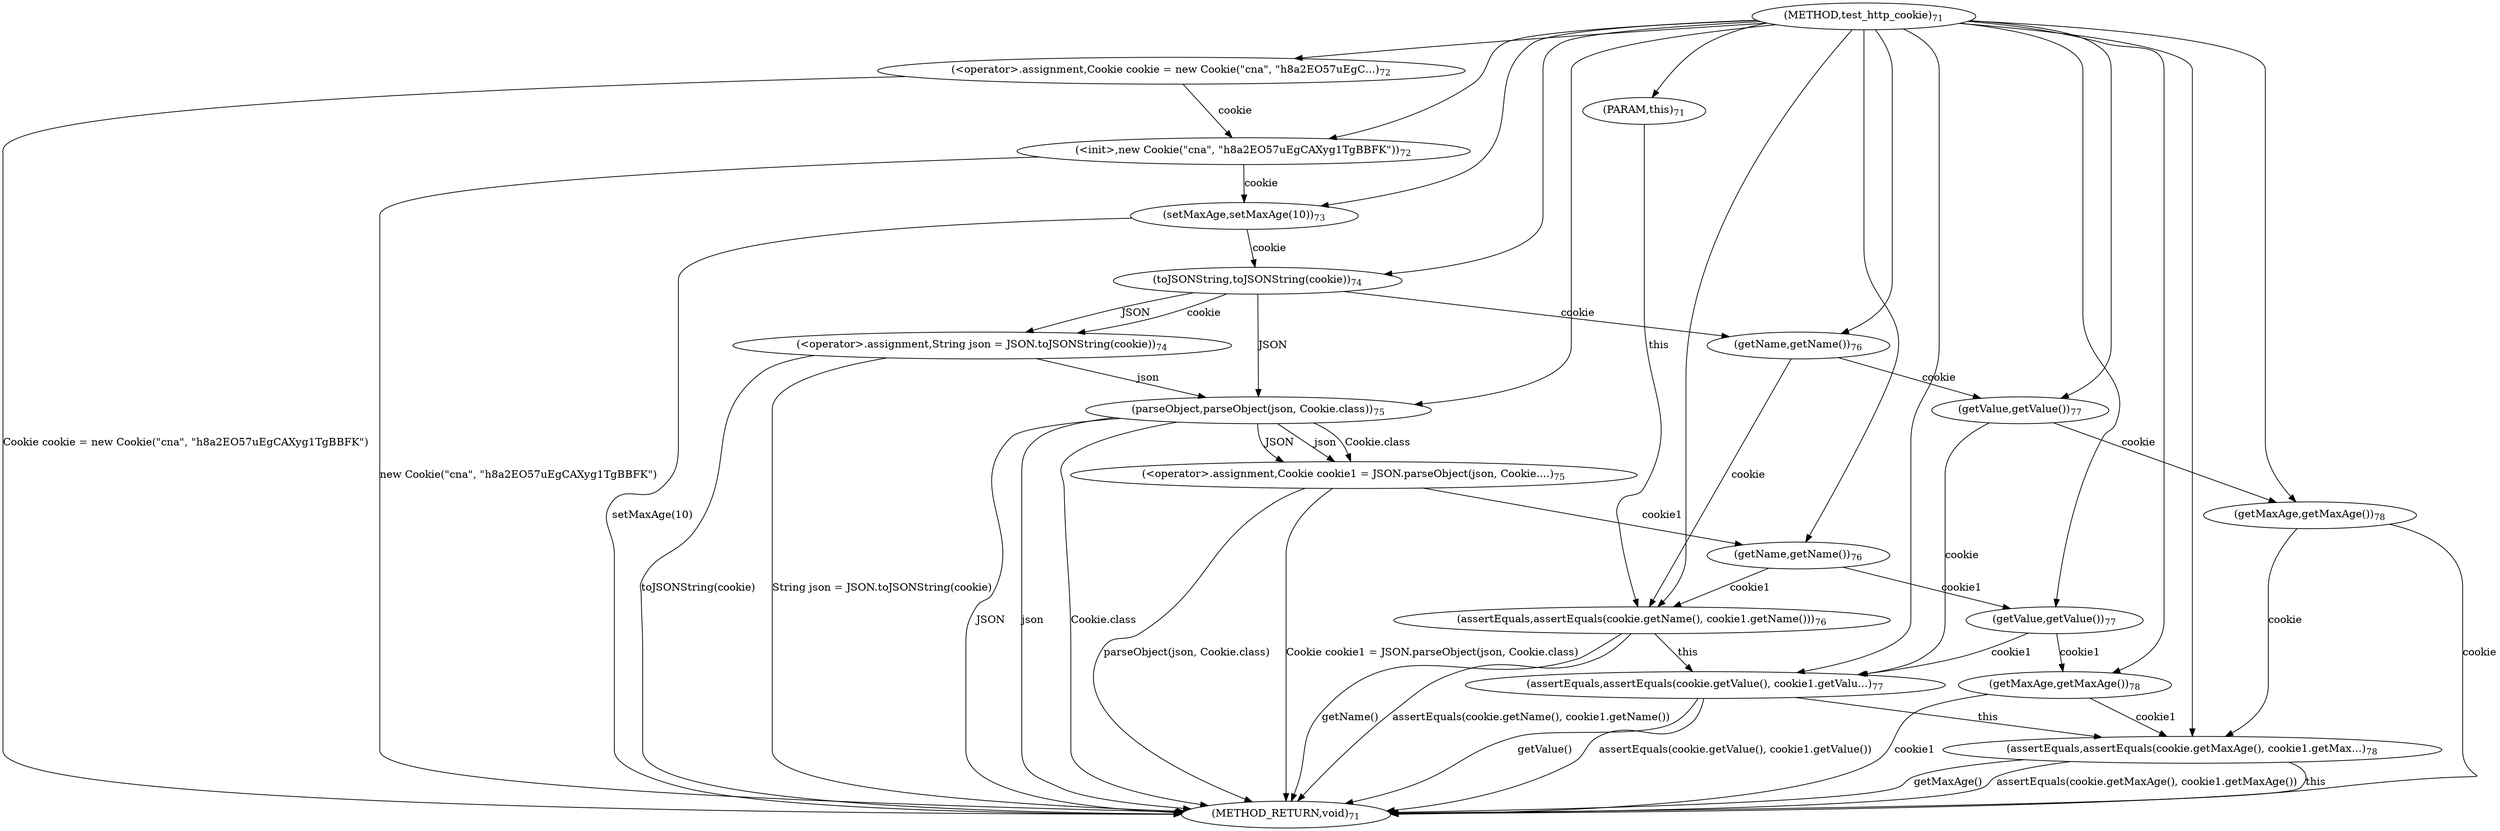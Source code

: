 digraph "test_http_cookie" {  
"191" [label = <(METHOD,test_http_cookie)<SUB>71</SUB>> ]
"236" [label = <(METHOD_RETURN,void)<SUB>71</SUB>> ]
"16" [label = <(PARAM,this)<SUB>71</SUB>> ]
"194" [label = <(&lt;operator&gt;.assignment,Cookie cookie = new Cookie(&quot;cna&quot;, &quot;h8a2EO57uEgC...)<SUB>72</SUB>> ]
"197" [label = <(&lt;init&gt;,new Cookie(&quot;cna&quot;, &quot;h8a2EO57uEgCAXyg1TgBBFK&quot;))<SUB>72</SUB>> ]
"201" [label = <(setMaxAge,setMaxAge(10))<SUB>73</SUB>> ]
"205" [label = <(&lt;operator&gt;.assignment,String json = JSON.toJSONString(cookie))<SUB>74</SUB>> ]
"211" [label = <(&lt;operator&gt;.assignment,Cookie cookie1 = JSON.parseObject(json, Cookie....)<SUB>75</SUB>> ]
"219" [label = <(assertEquals,assertEquals(cookie.getName(), cookie1.getName()))<SUB>76</SUB>> ]
"224" [label = <(assertEquals,assertEquals(cookie.getValue(), cookie1.getValu...)<SUB>77</SUB>> ]
"229" [label = <(assertEquals,assertEquals(cookie.getMaxAge(), cookie1.getMax...)<SUB>78</SUB>> ]
"194" [label = <(&lt;operator&gt;.assignment,Cookie cookie = new Cookie(&quot;cna&quot;, &quot;h8a2EO57uEgC...)<SUB>72</SUB>> ]
"194" [label = <(&lt;operator&gt;.assignment,Cookie cookie = new Cookie(&quot;cna&quot;, &quot;h8a2EO57uEgC...)<SUB>72</SUB>> ]
"197" [label = <(&lt;init&gt;,new Cookie(&quot;cna&quot;, &quot;h8a2EO57uEgCAXyg1TgBBFK&quot;))<SUB>72</SUB>> ]
"197" [label = <(&lt;init&gt;,new Cookie(&quot;cna&quot;, &quot;h8a2EO57uEgCAXyg1TgBBFK&quot;))<SUB>72</SUB>> ]
"197" [label = <(&lt;init&gt;,new Cookie(&quot;cna&quot;, &quot;h8a2EO57uEgCAXyg1TgBBFK&quot;))<SUB>72</SUB>> ]
"201" [label = <(setMaxAge,setMaxAge(10))<SUB>73</SUB>> ]
"201" [label = <(setMaxAge,setMaxAge(10))<SUB>73</SUB>> ]
"205" [label = <(&lt;operator&gt;.assignment,String json = JSON.toJSONString(cookie))<SUB>74</SUB>> ]
"205" [label = <(&lt;operator&gt;.assignment,String json = JSON.toJSONString(cookie))<SUB>74</SUB>> ]
"211" [label = <(&lt;operator&gt;.assignment,Cookie cookie1 = JSON.parseObject(json, Cookie....)<SUB>75</SUB>> ]
"211" [label = <(&lt;operator&gt;.assignment,Cookie cookie1 = JSON.parseObject(json, Cookie....)<SUB>75</SUB>> ]
"219" [label = <(assertEquals,assertEquals(cookie.getName(), cookie1.getName()))<SUB>76</SUB>> ]
"219" [label = <(assertEquals,assertEquals(cookie.getName(), cookie1.getName()))<SUB>76</SUB>> ]
"219" [label = <(assertEquals,assertEquals(cookie.getName(), cookie1.getName()))<SUB>76</SUB>> ]
"224" [label = <(assertEquals,assertEquals(cookie.getValue(), cookie1.getValu...)<SUB>77</SUB>> ]
"224" [label = <(assertEquals,assertEquals(cookie.getValue(), cookie1.getValu...)<SUB>77</SUB>> ]
"224" [label = <(assertEquals,assertEquals(cookie.getValue(), cookie1.getValu...)<SUB>77</SUB>> ]
"229" [label = <(assertEquals,assertEquals(cookie.getMaxAge(), cookie1.getMax...)<SUB>78</SUB>> ]
"229" [label = <(assertEquals,assertEquals(cookie.getMaxAge(), cookie1.getMax...)<SUB>78</SUB>> ]
"229" [label = <(assertEquals,assertEquals(cookie.getMaxAge(), cookie1.getMax...)<SUB>78</SUB>> ]
"207" [label = <(toJSONString,toJSONString(cookie))<SUB>74</SUB>> ]
"207" [label = <(toJSONString,toJSONString(cookie))<SUB>74</SUB>> ]
"213" [label = <(parseObject,parseObject(json, Cookie.class))<SUB>75</SUB>> ]
"213" [label = <(parseObject,parseObject(json, Cookie.class))<SUB>75</SUB>> ]
"213" [label = <(parseObject,parseObject(json, Cookie.class))<SUB>75</SUB>> ]
"220" [label = <(getName,getName())<SUB>76</SUB>> ]
"222" [label = <(getName,getName())<SUB>76</SUB>> ]
"225" [label = <(getValue,getValue())<SUB>77</SUB>> ]
"227" [label = <(getValue,getValue())<SUB>77</SUB>> ]
"230" [label = <(getMaxAge,getMaxAge())<SUB>78</SUB>> ]
"232" [label = <(getMaxAge,getMaxAge())<SUB>78</SUB>> ]
  "194" -> "236"  [ label = "Cookie cookie = new Cookie(&quot;cna&quot;, &quot;h8a2EO57uEgCAXyg1TgBBFK&quot;)"] 
  "197" -> "236"  [ label = "new Cookie(&quot;cna&quot;, &quot;h8a2EO57uEgCAXyg1TgBBFK&quot;)"] 
  "201" -> "236"  [ label = "setMaxAge(10)"] 
  "205" -> "236"  [ label = "toJSONString(cookie)"] 
  "205" -> "236"  [ label = "String json = JSON.toJSONString(cookie)"] 
  "213" -> "236"  [ label = "JSON"] 
  "213" -> "236"  [ label = "json"] 
  "213" -> "236"  [ label = "Cookie.class"] 
  "211" -> "236"  [ label = "parseObject(json, Cookie.class)"] 
  "211" -> "236"  [ label = "Cookie cookie1 = JSON.parseObject(json, Cookie.class)"] 
  "219" -> "236"  [ label = "getName()"] 
  "219" -> "236"  [ label = "assertEquals(cookie.getName(), cookie1.getName())"] 
  "224" -> "236"  [ label = "getValue()"] 
  "224" -> "236"  [ label = "assertEquals(cookie.getValue(), cookie1.getValue())"] 
  "229" -> "236"  [ label = "this"] 
  "230" -> "236"  [ label = "cookie"] 
  "229" -> "236"  [ label = "getMaxAge()"] 
  "232" -> "236"  [ label = "cookie1"] 
  "229" -> "236"  [ label = "assertEquals(cookie.getMaxAge(), cookie1.getMaxAge())"] 
  "191" -> "16" 
  "191" -> "194" 
  "207" -> "205"  [ label = "JSON"] 
  "207" -> "205"  [ label = "cookie"] 
  "213" -> "211"  [ label = "JSON"] 
  "213" -> "211"  [ label = "json"] 
  "213" -> "211"  [ label = "Cookie.class"] 
  "194" -> "197"  [ label = "cookie"] 
  "191" -> "197" 
  "197" -> "201"  [ label = "cookie"] 
  "191" -> "201" 
  "16" -> "219"  [ label = "this"] 
  "191" -> "219" 
  "220" -> "219"  [ label = "cookie"] 
  "222" -> "219"  [ label = "cookie1"] 
  "219" -> "224"  [ label = "this"] 
  "191" -> "224" 
  "225" -> "224"  [ label = "cookie"] 
  "227" -> "224"  [ label = "cookie1"] 
  "224" -> "229"  [ label = "this"] 
  "191" -> "229" 
  "230" -> "229"  [ label = "cookie"] 
  "232" -> "229"  [ label = "cookie1"] 
  "191" -> "207" 
  "201" -> "207"  [ label = "cookie"] 
  "207" -> "213"  [ label = "JSON"] 
  "191" -> "213" 
  "205" -> "213"  [ label = "json"] 
  "207" -> "220"  [ label = "cookie"] 
  "191" -> "220" 
  "211" -> "222"  [ label = "cookie1"] 
  "191" -> "222" 
  "220" -> "225"  [ label = "cookie"] 
  "191" -> "225" 
  "222" -> "227"  [ label = "cookie1"] 
  "191" -> "227" 
  "225" -> "230"  [ label = "cookie"] 
  "191" -> "230" 
  "227" -> "232"  [ label = "cookie1"] 
  "191" -> "232" 
}
